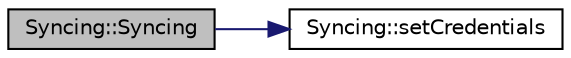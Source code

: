 digraph "Syncing::Syncing"
{
 // INTERACTIVE_SVG=YES
 // LATEX_PDF_SIZE
  edge [fontname="Helvetica",fontsize="10",labelfontname="Helvetica",labelfontsize="10"];
  node [fontname="Helvetica",fontsize="10",shape=record];
  rankdir="LR";
  Node0 [label="Syncing::Syncing",height=0.2,width=0.4,color="black", fillcolor="grey75", style="filled", fontcolor="black",tooltip=" "];
  Node0 -> Node1 [color="midnightblue",fontsize="10",style="solid",fontname="Helvetica"];
  Node1 [label="Syncing::setCredentials",height=0.2,width=0.4,color="black", fillcolor="white", style="filled",URL="$class_syncing.html#a039a9b328114059afdb5fbce233720cb",tooltip=" "];
}
